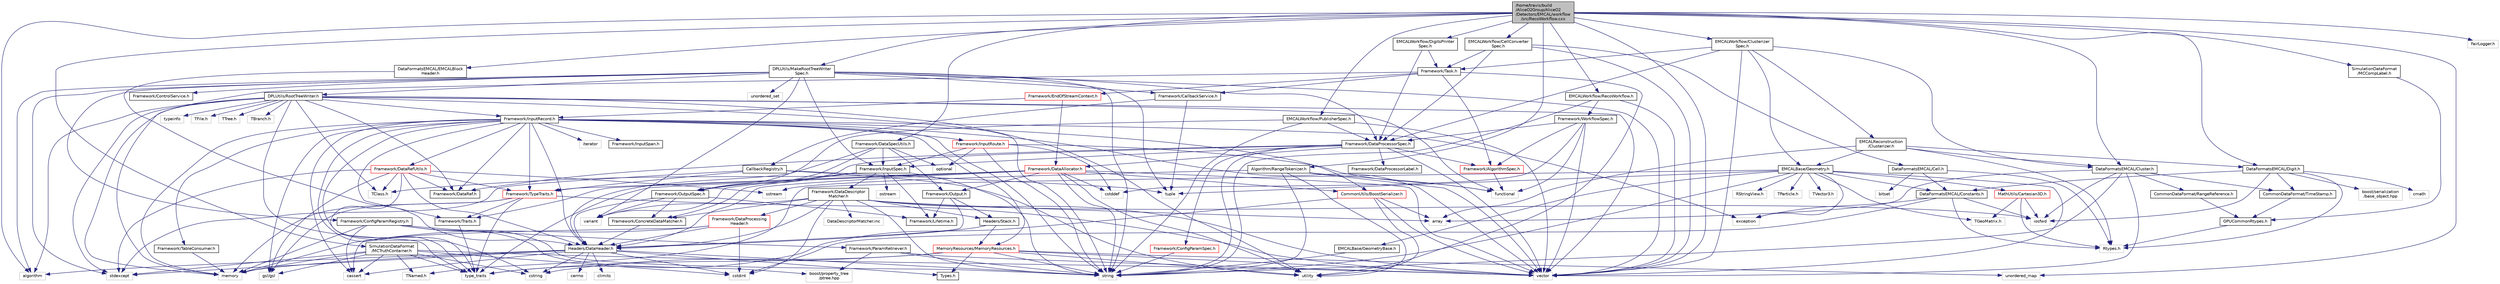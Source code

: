 digraph "/home/travis/build/AliceO2Group/AliceO2/Detectors/EMCAL/workflow/src/RecoWorkflow.cxx"
{
 // INTERACTIVE_SVG=YES
  bgcolor="transparent";
  edge [fontname="Helvetica",fontsize="10",labelfontname="Helvetica",labelfontsize="10"];
  node [fontname="Helvetica",fontsize="10",shape=record];
  Node0 [label="/home/travis/build\l/AliceO2Group/AliceO2\l/Detectors/EMCAL/workflow\l/src/RecoWorkflow.cxx",height=0.2,width=0.4,color="black", fillcolor="grey75", style="filled", fontcolor="black"];
  Node0 -> Node1 [color="midnightblue",fontsize="10",style="solid",fontname="Helvetica"];
  Node1 [label="algorithm",height=0.2,width=0.4,color="grey75"];
  Node0 -> Node2 [color="midnightblue",fontsize="10",style="solid",fontname="Helvetica"];
  Node2 [label="unordered_map",height=0.2,width=0.4,color="grey75"];
  Node0 -> Node3 [color="midnightblue",fontsize="10",style="solid",fontname="Helvetica"];
  Node3 [label="vector",height=0.2,width=0.4,color="grey75"];
  Node0 -> Node4 [color="midnightblue",fontsize="10",style="solid",fontname="Helvetica"];
  Node4 [label="FairLogger.h",height=0.2,width=0.4,color="grey75"];
  Node0 -> Node5 [color="midnightblue",fontsize="10",style="solid",fontname="Helvetica"];
  Node5 [label="Algorithm/RangeTokenizer.h",height=0.2,width=0.4,color="black",URL="$db/dc5/RangeTokenizer_8h.html",tooltip="Helper function to tokenize sequences and ranges of integral numbers. "];
  Node5 -> Node3 [color="midnightblue",fontsize="10",style="solid",fontname="Helvetica"];
  Node5 -> Node6 [color="midnightblue",fontsize="10",style="solid",fontname="Helvetica"];
  Node6 [label="string",height=0.2,width=0.4,color="grey75"];
  Node5 -> Node7 [color="midnightblue",fontsize="10",style="solid",fontname="Helvetica"];
  Node7 [label="sstream",height=0.2,width=0.4,color="grey75"];
  Node5 -> Node8 [color="midnightblue",fontsize="10",style="solid",fontname="Helvetica"];
  Node8 [label="utility",height=0.2,width=0.4,color="grey75"];
  Node5 -> Node9 [color="midnightblue",fontsize="10",style="solid",fontname="Helvetica"];
  Node9 [label="functional",height=0.2,width=0.4,color="grey75"];
  Node0 -> Node10 [color="midnightblue",fontsize="10",style="solid",fontname="Helvetica"];
  Node10 [label="DPLUtils/MakeRootTreeWriter\lSpec.h",height=0.2,width=0.4,color="black",URL="$d5/dc8/MakeRootTreeWriterSpec_8h.html",tooltip="Configurable generator for RootTreeWriter processor spec. "];
  Node10 -> Node11 [color="midnightblue",fontsize="10",style="solid",fontname="Helvetica"];
  Node11 [label="DPLUtils/RootTreeWriter.h",height=0.2,width=0.4,color="black",URL="$dd/d8d/RootTreeWriter_8h.html",tooltip="A generic writer for ROOT TTrees. "];
  Node11 -> Node12 [color="midnightblue",fontsize="10",style="solid",fontname="Helvetica"];
  Node12 [label="Framework/InputRecord.h",height=0.2,width=0.4,color="black",URL="$d6/d5c/InputRecord_8h.html"];
  Node12 -> Node13 [color="midnightblue",fontsize="10",style="solid",fontname="Helvetica"];
  Node13 [label="Framework/DataRef.h",height=0.2,width=0.4,color="black",URL="$d5/dfb/DataRef_8h.html"];
  Node12 -> Node14 [color="midnightblue",fontsize="10",style="solid",fontname="Helvetica"];
  Node14 [label="Framework/DataRefUtils.h",height=0.2,width=0.4,color="red",URL="$d5/db8/DataRefUtils_8h.html"];
  Node14 -> Node13 [color="midnightblue",fontsize="10",style="solid",fontname="Helvetica"];
  Node14 -> Node38 [color="midnightblue",fontsize="10",style="solid",fontname="Helvetica"];
  Node38 [label="Framework/TypeTraits.h",height=0.2,width=0.4,color="red",URL="$d0/d95/TypeTraits_8h.html"];
  Node38 -> Node31 [color="midnightblue",fontsize="10",style="solid",fontname="Helvetica"];
  Node31 [label="type_traits",height=0.2,width=0.4,color="grey75"];
  Node38 -> Node3 [color="midnightblue",fontsize="10",style="solid",fontname="Helvetica"];
  Node38 -> Node23 [color="midnightblue",fontsize="10",style="solid",fontname="Helvetica"];
  Node23 [label="memory",height=0.2,width=0.4,color="grey75"];
  Node38 -> Node39 [color="midnightblue",fontsize="10",style="solid",fontname="Helvetica"];
  Node39 [label="Framework/Traits.h",height=0.2,width=0.4,color="black",URL="$db/d31/Traits_8h.html"];
  Node39 -> Node31 [color="midnightblue",fontsize="10",style="solid",fontname="Helvetica"];
  Node38 -> Node42 [color="midnightblue",fontsize="10",style="solid",fontname="Helvetica"];
  Node42 [label="gsl/gsl",height=0.2,width=0.4,color="grey75"];
  Node14 -> Node56 [color="midnightblue",fontsize="10",style="solid",fontname="Helvetica"];
  Node56 [label="Headers/DataHeader.h",height=0.2,width=0.4,color="black",URL="$dc/dcd/DataHeader_8h.html"];
  Node56 -> Node57 [color="midnightblue",fontsize="10",style="solid",fontname="Helvetica"];
  Node57 [label="cstdint",height=0.2,width=0.4,color="grey75"];
  Node56 -> Node23 [color="midnightblue",fontsize="10",style="solid",fontname="Helvetica"];
  Node56 -> Node58 [color="midnightblue",fontsize="10",style="solid",fontname="Helvetica"];
  Node58 [label="cassert",height=0.2,width=0.4,color="grey75"];
  Node56 -> Node30 [color="midnightblue",fontsize="10",style="solid",fontname="Helvetica"];
  Node30 [label="cstring",height=0.2,width=0.4,color="grey75"];
  Node56 -> Node1 [color="midnightblue",fontsize="10",style="solid",fontname="Helvetica"];
  Node56 -> Node59 [color="midnightblue",fontsize="10",style="solid",fontname="Helvetica"];
  Node59 [label="stdexcept",height=0.2,width=0.4,color="grey75"];
  Node56 -> Node6 [color="midnightblue",fontsize="10",style="solid",fontname="Helvetica"];
  Node56 -> Node60 [color="midnightblue",fontsize="10",style="solid",fontname="Helvetica"];
  Node60 [label="climits",height=0.2,width=0.4,color="grey75"];
  Node56 -> Node36 [color="midnightblue",fontsize="10",style="solid",fontname="Helvetica"];
  Node36 [label="Types.h",height=0.2,width=0.4,color="black",URL="$d7/df8/Types_8h.html"];
  Node56 -> Node61 [color="midnightblue",fontsize="10",style="solid",fontname="Helvetica"];
  Node61 [label="cerrno",height=0.2,width=0.4,color="grey75"];
  Node14 -> Node62 [color="midnightblue",fontsize="10",style="solid",fontname="Helvetica"];
  Node62 [label="TClass.h",height=0.2,width=0.4,color="grey75"];
  Node14 -> Node42 [color="midnightblue",fontsize="10",style="solid",fontname="Helvetica"];
  Node14 -> Node59 [color="midnightblue",fontsize="10",style="solid",fontname="Helvetica"];
  Node14 -> Node7 [color="midnightblue",fontsize="10",style="solid",fontname="Helvetica"];
  Node14 -> Node31 [color="midnightblue",fontsize="10",style="solid",fontname="Helvetica"];
  Node12 -> Node63 [color="midnightblue",fontsize="10",style="solid",fontname="Helvetica"];
  Node63 [label="Framework/InputRoute.h",height=0.2,width=0.4,color="red",URL="$d5/d19/InputRoute_8h.html"];
  Node63 -> Node66 [color="midnightblue",fontsize="10",style="solid",fontname="Helvetica"];
  Node66 [label="Framework/InputSpec.h",height=0.2,width=0.4,color="black",URL="$d5/d3f/InputSpec_8h.html"];
  Node66 -> Node65 [color="midnightblue",fontsize="10",style="solid",fontname="Helvetica"];
  Node65 [label="Framework/Lifetime.h",height=0.2,width=0.4,color="black",URL="$dc/dca/Lifetime_8h.html"];
  Node66 -> Node67 [color="midnightblue",fontsize="10",style="solid",fontname="Helvetica"];
  Node67 [label="Framework/ConcreteDataMatcher.h",height=0.2,width=0.4,color="black",URL="$d0/d1b/ConcreteDataMatcher_8h.html"];
  Node67 -> Node56 [color="midnightblue",fontsize="10",style="solid",fontname="Helvetica"];
  Node66 -> Node68 [color="midnightblue",fontsize="10",style="solid",fontname="Helvetica"];
  Node68 [label="Framework/DataDescriptor\lMatcher.h",height=0.2,width=0.4,color="black",URL="$d3/da3/DataDescriptorMatcher_8h.html"];
  Node68 -> Node67 [color="midnightblue",fontsize="10",style="solid",fontname="Helvetica"];
  Node68 -> Node69 [color="midnightblue",fontsize="10",style="solid",fontname="Helvetica"];
  Node69 [label="Framework/DataProcessing\lHeader.h",height=0.2,width=0.4,color="red",URL="$d6/dc9/DataProcessingHeader_8h.html"];
  Node69 -> Node56 [color="midnightblue",fontsize="10",style="solid",fontname="Helvetica"];
  Node69 -> Node57 [color="midnightblue",fontsize="10",style="solid",fontname="Helvetica"];
  Node69 -> Node23 [color="midnightblue",fontsize="10",style="solid",fontname="Helvetica"];
  Node69 -> Node58 [color="midnightblue",fontsize="10",style="solid",fontname="Helvetica"];
  Node68 -> Node56 [color="midnightblue",fontsize="10",style="solid",fontname="Helvetica"];
  Node68 -> Node71 [color="midnightblue",fontsize="10",style="solid",fontname="Helvetica"];
  Node71 [label="Headers/Stack.h",height=0.2,width=0.4,color="black",URL="$d4/d00/Headers_2include_2Headers_2Stack_8h.html"];
  Node71 -> Node25 [color="midnightblue",fontsize="10",style="solid",fontname="Helvetica"];
  Node25 [label="MemoryResources/MemoryResources.h",height=0.2,width=0.4,color="red",URL="$dc/d03/MemoryResources_8h.html"];
  Node25 -> Node30 [color="midnightblue",fontsize="10",style="solid",fontname="Helvetica"];
  Node25 -> Node6 [color="midnightblue",fontsize="10",style="solid",fontname="Helvetica"];
  Node25 -> Node31 [color="midnightblue",fontsize="10",style="solid",fontname="Helvetica"];
  Node25 -> Node8 [color="midnightblue",fontsize="10",style="solid",fontname="Helvetica"];
  Node25 -> Node3 [color="midnightblue",fontsize="10",style="solid",fontname="Helvetica"];
  Node25 -> Node2 [color="midnightblue",fontsize="10",style="solid",fontname="Helvetica"];
  Node25 -> Node36 [color="midnightblue",fontsize="10",style="solid",fontname="Helvetica"];
  Node71 -> Node56 [color="midnightblue",fontsize="10",style="solid",fontname="Helvetica"];
  Node68 -> Node44 [color="midnightblue",fontsize="10",style="solid",fontname="Helvetica"];
  Node44 [label="array",height=0.2,width=0.4,color="grey75"];
  Node68 -> Node57 [color="midnightblue",fontsize="10",style="solid",fontname="Helvetica"];
  Node68 -> Node72 [color="midnightblue",fontsize="10",style="solid",fontname="Helvetica"];
  Node72 [label="iosfwd",height=0.2,width=0.4,color="grey75"];
  Node68 -> Node6 [color="midnightblue",fontsize="10",style="solid",fontname="Helvetica"];
  Node68 -> Node73 [color="midnightblue",fontsize="10",style="solid",fontname="Helvetica"];
  Node73 [label="variant",height=0.2,width=0.4,color="grey75"];
  Node68 -> Node3 [color="midnightblue",fontsize="10",style="solid",fontname="Helvetica"];
  Node68 -> Node74 [color="midnightblue",fontsize="10",style="solid",fontname="Helvetica"];
  Node74 [label="DataDescriptorMatcher.inc",height=0.2,width=0.4,color="grey75"];
  Node66 -> Node6 [color="midnightblue",fontsize="10",style="solid",fontname="Helvetica"];
  Node66 -> Node75 [color="midnightblue",fontsize="10",style="solid",fontname="Helvetica"];
  Node75 [label="ostream",height=0.2,width=0.4,color="grey75"];
  Node66 -> Node73 [color="midnightblue",fontsize="10",style="solid",fontname="Helvetica"];
  Node63 -> Node76 [color="midnightblue",fontsize="10",style="solid",fontname="Helvetica"];
  Node76 [label="cstddef",height=0.2,width=0.4,color="grey75"];
  Node63 -> Node6 [color="midnightblue",fontsize="10",style="solid",fontname="Helvetica"];
  Node63 -> Node9 [color="midnightblue",fontsize="10",style="solid",fontname="Helvetica"];
  Node63 -> Node77 [color="midnightblue",fontsize="10",style="solid",fontname="Helvetica"];
  Node77 [label="optional",height=0.2,width=0.4,color="grey75"];
  Node12 -> Node38 [color="midnightblue",fontsize="10",style="solid",fontname="Helvetica"];
  Node12 -> Node78 [color="midnightblue",fontsize="10",style="solid",fontname="Helvetica"];
  Node78 [label="Framework/InputSpan.h",height=0.2,width=0.4,color="black",URL="$da/d0f/InputSpan_8h.html"];
  Node12 -> Node79 [color="midnightblue",fontsize="10",style="solid",fontname="Helvetica"];
  Node79 [label="Framework/TableConsumer.h",height=0.2,width=0.4,color="black",URL="$dc/d03/TableConsumer_8h.html"];
  Node79 -> Node23 [color="midnightblue",fontsize="10",style="solid",fontname="Helvetica"];
  Node12 -> Node39 [color="midnightblue",fontsize="10",style="solid",fontname="Helvetica"];
  Node12 -> Node25 [color="midnightblue",fontsize="10",style="solid",fontname="Helvetica"];
  Node12 -> Node56 [color="midnightblue",fontsize="10",style="solid",fontname="Helvetica"];
  Node12 -> Node43 [color="midnightblue",fontsize="10",style="solid",fontname="Helvetica"];
  Node43 [label="CommonUtils/BoostSerializer.h",height=0.2,width=0.4,color="red",URL="$d7/d91/BoostSerializer_8h.html",tooltip="Templatised boost serializer/deserializer for containers and base types. "];
  Node43 -> Node8 [color="midnightblue",fontsize="10",style="solid",fontname="Helvetica"];
  Node43 -> Node31 [color="midnightblue",fontsize="10",style="solid",fontname="Helvetica"];
  Node43 -> Node44 [color="midnightblue",fontsize="10",style="solid",fontname="Helvetica"];
  Node43 -> Node3 [color="midnightblue",fontsize="10",style="solid",fontname="Helvetica"];
  Node12 -> Node42 [color="midnightblue",fontsize="10",style="solid",fontname="Helvetica"];
  Node12 -> Node80 [color="midnightblue",fontsize="10",style="solid",fontname="Helvetica"];
  Node80 [label="iterator",height=0.2,width=0.4,color="grey75"];
  Node12 -> Node6 [color="midnightblue",fontsize="10",style="solid",fontname="Helvetica"];
  Node12 -> Node3 [color="midnightblue",fontsize="10",style="solid",fontname="Helvetica"];
  Node12 -> Node30 [color="midnightblue",fontsize="10",style="solid",fontname="Helvetica"];
  Node12 -> Node58 [color="midnightblue",fontsize="10",style="solid",fontname="Helvetica"];
  Node12 -> Node81 [color="midnightblue",fontsize="10",style="solid",fontname="Helvetica"];
  Node81 [label="exception",height=0.2,width=0.4,color="grey75"];
  Node12 -> Node23 [color="midnightblue",fontsize="10",style="solid",fontname="Helvetica"];
  Node12 -> Node31 [color="midnightblue",fontsize="10",style="solid",fontname="Helvetica"];
  Node11 -> Node13 [color="midnightblue",fontsize="10",style="solid",fontname="Helvetica"];
  Node11 -> Node82 [color="midnightblue",fontsize="10",style="solid",fontname="Helvetica"];
  Node82 [label="TFile.h",height=0.2,width=0.4,color="grey75"];
  Node11 -> Node83 [color="midnightblue",fontsize="10",style="solid",fontname="Helvetica"];
  Node83 [label="TTree.h",height=0.2,width=0.4,color="grey75"];
  Node11 -> Node84 [color="midnightblue",fontsize="10",style="solid",fontname="Helvetica"];
  Node84 [label="TBranch.h",height=0.2,width=0.4,color="grey75"];
  Node11 -> Node62 [color="midnightblue",fontsize="10",style="solid",fontname="Helvetica"];
  Node11 -> Node3 [color="midnightblue",fontsize="10",style="solid",fontname="Helvetica"];
  Node11 -> Node9 [color="midnightblue",fontsize="10",style="solid",fontname="Helvetica"];
  Node11 -> Node6 [color="midnightblue",fontsize="10",style="solid",fontname="Helvetica"];
  Node11 -> Node59 [color="midnightblue",fontsize="10",style="solid",fontname="Helvetica"];
  Node11 -> Node31 [color="midnightblue",fontsize="10",style="solid",fontname="Helvetica"];
  Node11 -> Node85 [color="midnightblue",fontsize="10",style="solid",fontname="Helvetica"];
  Node85 [label="typeinfo",height=0.2,width=0.4,color="grey75"];
  Node11 -> Node23 [color="midnightblue",fontsize="10",style="solid",fontname="Helvetica"];
  Node11 -> Node8 [color="midnightblue",fontsize="10",style="solid",fontname="Helvetica"];
  Node11 -> Node1 [color="midnightblue",fontsize="10",style="solid",fontname="Helvetica"];
  Node10 -> Node66 [color="midnightblue",fontsize="10",style="solid",fontname="Helvetica"];
  Node10 -> Node86 [color="midnightblue",fontsize="10",style="solid",fontname="Helvetica"];
  Node86 [label="Framework/ConfigParamRegistry.h",height=0.2,width=0.4,color="black",URL="$de/dc6/ConfigParamRegistry_8h.html"];
  Node86 -> Node87 [color="midnightblue",fontsize="10",style="solid",fontname="Helvetica"];
  Node87 [label="Framework/ParamRetriever.h",height=0.2,width=0.4,color="black",URL="$df/d72/ParamRetriever_8h.html"];
  Node87 -> Node88 [color="midnightblue",fontsize="10",style="solid",fontname="Helvetica"];
  Node88 [label="boost/property_tree\l/ptree.hpp",height=0.2,width=0.4,color="grey75"];
  Node87 -> Node6 [color="midnightblue",fontsize="10",style="solid",fontname="Helvetica"];
  Node87 -> Node3 [color="midnightblue",fontsize="10",style="solid",fontname="Helvetica"];
  Node86 -> Node88 [color="midnightblue",fontsize="10",style="solid",fontname="Helvetica"];
  Node86 -> Node23 [color="midnightblue",fontsize="10",style="solid",fontname="Helvetica"];
  Node86 -> Node6 [color="midnightblue",fontsize="10",style="solid",fontname="Helvetica"];
  Node86 -> Node58 [color="midnightblue",fontsize="10",style="solid",fontname="Helvetica"];
  Node10 -> Node89 [color="midnightblue",fontsize="10",style="solid",fontname="Helvetica"];
  Node89 [label="Framework/DataProcessorSpec.h",height=0.2,width=0.4,color="black",URL="$d0/df4/DataProcessorSpec_8h.html"];
  Node89 -> Node90 [color="midnightblue",fontsize="10",style="solid",fontname="Helvetica"];
  Node90 [label="Framework/AlgorithmSpec.h",height=0.2,width=0.4,color="red",URL="$d0/d14/AlgorithmSpec_8h.html"];
  Node90 -> Node9 [color="midnightblue",fontsize="10",style="solid",fontname="Helvetica"];
  Node89 -> Node133 [color="midnightblue",fontsize="10",style="solid",fontname="Helvetica"];
  Node133 [label="Framework/ConfigParamSpec.h",height=0.2,width=0.4,color="red",URL="$d0/d1c/ConfigParamSpec_8h.html"];
  Node133 -> Node6 [color="midnightblue",fontsize="10",style="solid",fontname="Helvetica"];
  Node89 -> Node92 [color="midnightblue",fontsize="10",style="solid",fontname="Helvetica"];
  Node92 [label="Framework/DataAllocator.h",height=0.2,width=0.4,color="red",URL="$d1/d28/DataAllocator_8h.html"];
  Node92 -> Node43 [color="midnightblue",fontsize="10",style="solid",fontname="Helvetica"];
  Node92 -> Node106 [color="midnightblue",fontsize="10",style="solid",fontname="Helvetica"];
  Node106 [label="Framework/Output.h",height=0.2,width=0.4,color="black",URL="$d3/ddf/Output_8h.html"];
  Node106 -> Node56 [color="midnightblue",fontsize="10",style="solid",fontname="Helvetica"];
  Node106 -> Node65 [color="midnightblue",fontsize="10",style="solid",fontname="Helvetica"];
  Node106 -> Node71 [color="midnightblue",fontsize="10",style="solid",fontname="Helvetica"];
  Node92 -> Node38 [color="midnightblue",fontsize="10",style="solid",fontname="Helvetica"];
  Node92 -> Node39 [color="midnightblue",fontsize="10",style="solid",fontname="Helvetica"];
  Node92 -> Node56 [color="midnightblue",fontsize="10",style="solid",fontname="Helvetica"];
  Node92 -> Node62 [color="midnightblue",fontsize="10",style="solid",fontname="Helvetica"];
  Node92 -> Node3 [color="midnightblue",fontsize="10",style="solid",fontname="Helvetica"];
  Node92 -> Node6 [color="midnightblue",fontsize="10",style="solid",fontname="Helvetica"];
  Node92 -> Node8 [color="midnightblue",fontsize="10",style="solid",fontname="Helvetica"];
  Node92 -> Node31 [color="midnightblue",fontsize="10",style="solid",fontname="Helvetica"];
  Node92 -> Node76 [color="midnightblue",fontsize="10",style="solid",fontname="Helvetica"];
  Node89 -> Node137 [color="midnightblue",fontsize="10",style="solid",fontname="Helvetica"];
  Node137 [label="Framework/DataProcessorLabel.h",height=0.2,width=0.4,color="black",URL="$d1/df2/DataProcessorLabel_8h.html"];
  Node89 -> Node13 [color="midnightblue",fontsize="10",style="solid",fontname="Helvetica"];
  Node89 -> Node66 [color="midnightblue",fontsize="10",style="solid",fontname="Helvetica"];
  Node89 -> Node109 [color="midnightblue",fontsize="10",style="solid",fontname="Helvetica"];
  Node109 [label="Framework/OutputSpec.h",height=0.2,width=0.4,color="black",URL="$db/d2d/OutputSpec_8h.html"];
  Node109 -> Node56 [color="midnightblue",fontsize="10",style="solid",fontname="Helvetica"];
  Node109 -> Node65 [color="midnightblue",fontsize="10",style="solid",fontname="Helvetica"];
  Node109 -> Node67 [color="midnightblue",fontsize="10",style="solid",fontname="Helvetica"];
  Node109 -> Node73 [color="midnightblue",fontsize="10",style="solid",fontname="Helvetica"];
  Node89 -> Node6 [color="midnightblue",fontsize="10",style="solid",fontname="Helvetica"];
  Node89 -> Node3 [color="midnightblue",fontsize="10",style="solid",fontname="Helvetica"];
  Node10 -> Node138 [color="midnightblue",fontsize="10",style="solid",fontname="Helvetica"];
  Node138 [label="Framework/CallbackService.h",height=0.2,width=0.4,color="black",URL="$d9/d7f/CallbackService_8h.html"];
  Node138 -> Node139 [color="midnightblue",fontsize="10",style="solid",fontname="Helvetica"];
  Node139 [label="CallbackRegistry.h",height=0.2,width=0.4,color="black",URL="$d7/d3e/CallbackRegistry_8h.html",tooltip="A generic registry for callbacks. "];
  Node139 -> Node38 [color="midnightblue",fontsize="10",style="solid",fontname="Helvetica"];
  Node139 -> Node127 [color="midnightblue",fontsize="10",style="solid",fontname="Helvetica"];
  Node127 [label="tuple",height=0.2,width=0.4,color="grey75"];
  Node139 -> Node59 [color="midnightblue",fontsize="10",style="solid",fontname="Helvetica"];
  Node139 -> Node8 [color="midnightblue",fontsize="10",style="solid",fontname="Helvetica"];
  Node138 -> Node127 [color="midnightblue",fontsize="10",style="solid",fontname="Helvetica"];
  Node10 -> Node140 [color="midnightblue",fontsize="10",style="solid",fontname="Helvetica"];
  Node140 [label="Framework/ControlService.h",height=0.2,width=0.4,color="black",URL="$d2/d43/ControlService_8h.html"];
  Node10 -> Node1 [color="midnightblue",fontsize="10",style="solid",fontname="Helvetica"];
  Node10 -> Node3 [color="midnightblue",fontsize="10",style="solid",fontname="Helvetica"];
  Node10 -> Node6 [color="midnightblue",fontsize="10",style="solid",fontname="Helvetica"];
  Node10 -> Node59 [color="midnightblue",fontsize="10",style="solid",fontname="Helvetica"];
  Node10 -> Node73 [color="midnightblue",fontsize="10",style="solid",fontname="Helvetica"];
  Node10 -> Node141 [color="midnightblue",fontsize="10",style="solid",fontname="Helvetica"];
  Node141 [label="unordered_set",height=0.2,width=0.4,color="grey75"];
  Node10 -> Node127 [color="midnightblue",fontsize="10",style="solid",fontname="Helvetica"];
  Node0 -> Node142 [color="midnightblue",fontsize="10",style="solid",fontname="Helvetica"];
  Node142 [label="DataFormatsEMCAL/EMCALBlock\lHeader.h",height=0.2,width=0.4,color="black",URL="$da/d0f/EMCALBlockHeader_8h.html"];
  Node142 -> Node56 [color="midnightblue",fontsize="10",style="solid",fontname="Helvetica"];
  Node0 -> Node143 [color="midnightblue",fontsize="10",style="solid",fontname="Helvetica"];
  Node143 [label="DataFormatsEMCAL/Digit.h",height=0.2,width=0.4,color="black",URL="$d3/d6e/DataFormats_2Detectors_2EMCAL_2include_2DataFormatsEMCAL_2Digit_8h.html"];
  Node143 -> Node72 [color="midnightblue",fontsize="10",style="solid",fontname="Helvetica"];
  Node143 -> Node144 [color="midnightblue",fontsize="10",style="solid",fontname="Helvetica"];
  Node144 [label="cmath",height=0.2,width=0.4,color="grey75"];
  Node143 -> Node145 [color="midnightblue",fontsize="10",style="solid",fontname="Helvetica"];
  Node145 [label="Rtypes.h",height=0.2,width=0.4,color="grey75"];
  Node143 -> Node146 [color="midnightblue",fontsize="10",style="solid",fontname="Helvetica"];
  Node146 [label="CommonDataFormat/TimeStamp.h",height=0.2,width=0.4,color="black",URL="$df/d5d/common_2include_2CommonDataFormat_2TimeStamp_8h.html"];
  Node146 -> Node147 [color="midnightblue",fontsize="10",style="solid",fontname="Helvetica"];
  Node147 [label="GPUCommonRtypes.h",height=0.2,width=0.4,color="black",URL="$d2/d45/GPUCommonRtypes_8h.html"];
  Node147 -> Node145 [color="midnightblue",fontsize="10",style="solid",fontname="Helvetica"];
  Node143 -> Node148 [color="midnightblue",fontsize="10",style="solid",fontname="Helvetica"];
  Node148 [label="DataFormatsEMCAL/Constants.h",height=0.2,width=0.4,color="black",URL="$dd/dda/DataFormats_2Detectors_2EMCAL_2include_2DataFormatsEMCAL_2Constants_8h.html"];
  Node148 -> Node145 [color="midnightblue",fontsize="10",style="solid",fontname="Helvetica"];
  Node148 -> Node72 [color="midnightblue",fontsize="10",style="solid",fontname="Helvetica"];
  Node148 -> Node81 [color="midnightblue",fontsize="10",style="solid",fontname="Helvetica"];
  Node148 -> Node57 [color="midnightblue",fontsize="10",style="solid",fontname="Helvetica"];
  Node143 -> Node149 [color="midnightblue",fontsize="10",style="solid",fontname="Helvetica"];
  Node149 [label="boost/serialization\l/base_object.hpp",height=0.2,width=0.4,color="grey75"];
  Node0 -> Node150 [color="midnightblue",fontsize="10",style="solid",fontname="Helvetica"];
  Node150 [label="DataFormatsEMCAL/Cluster.h",height=0.2,width=0.4,color="black",URL="$dc/d27/DataFormats_2Detectors_2EMCAL_2include_2DataFormatsEMCAL_2Cluster_8h.html"];
  Node150 -> Node44 [color="midnightblue",fontsize="10",style="solid",fontname="Helvetica"];
  Node150 -> Node72 [color="midnightblue",fontsize="10",style="solid",fontname="Helvetica"];
  Node150 -> Node6 [color="midnightblue",fontsize="10",style="solid",fontname="Helvetica"];
  Node150 -> Node3 [color="midnightblue",fontsize="10",style="solid",fontname="Helvetica"];
  Node150 -> Node146 [color="midnightblue",fontsize="10",style="solid",fontname="Helvetica"];
  Node150 -> Node151 [color="midnightblue",fontsize="10",style="solid",fontname="Helvetica"];
  Node151 [label="CommonDataFormat/RangeReference.h",height=0.2,width=0.4,color="black",URL="$de/d64/RangeReference_8h.html",tooltip="Class to refer to the 1st entry and N elements of some group in the continuous container. "];
  Node151 -> Node147 [color="midnightblue",fontsize="10",style="solid",fontname="Helvetica"];
  Node0 -> Node152 [color="midnightblue",fontsize="10",style="solid",fontname="Helvetica"];
  Node152 [label="EMCALWorkflow/RecoWorkflow.h",height=0.2,width=0.4,color="black",URL="$d2/d93/EMCAL_2workflow_2include_2EMCALWorkflow_2RecoWorkflow_8h.html"];
  Node152 -> Node153 [color="midnightblue",fontsize="10",style="solid",fontname="Helvetica"];
  Node153 [label="Framework/WorkflowSpec.h",height=0.2,width=0.4,color="black",URL="$df/da1/WorkflowSpec_8h.html"];
  Node153 -> Node89 [color="midnightblue",fontsize="10",style="solid",fontname="Helvetica"];
  Node153 -> Node90 [color="midnightblue",fontsize="10",style="solid",fontname="Helvetica"];
  Node153 -> Node3 [color="midnightblue",fontsize="10",style="solid",fontname="Helvetica"];
  Node153 -> Node9 [color="midnightblue",fontsize="10",style="solid",fontname="Helvetica"];
  Node153 -> Node76 [color="midnightblue",fontsize="10",style="solid",fontname="Helvetica"];
  Node152 -> Node6 [color="midnightblue",fontsize="10",style="solid",fontname="Helvetica"];
  Node152 -> Node3 [color="midnightblue",fontsize="10",style="solid",fontname="Helvetica"];
  Node0 -> Node154 [color="midnightblue",fontsize="10",style="solid",fontname="Helvetica"];
  Node154 [label="EMCALWorkflow/CellConverter\lSpec.h",height=0.2,width=0.4,color="black",URL="$d3/ddf/EMCAL_2workflow_2include_2EMCALWorkflow_2CellConverterSpec_8h.html"];
  Node154 -> Node3 [color="midnightblue",fontsize="10",style="solid",fontname="Helvetica"];
  Node154 -> Node155 [color="midnightblue",fontsize="10",style="solid",fontname="Helvetica"];
  Node155 [label="DataFormatsEMCAL/Cell.h",height=0.2,width=0.4,color="black",URL="$d5/dd3/DataFormats_2Detectors_2EMCAL_2include_2DataFormatsEMCAL_2Cell_8h.html"];
  Node155 -> Node156 [color="midnightblue",fontsize="10",style="solid",fontname="Helvetica"];
  Node156 [label="bitset",height=0.2,width=0.4,color="grey75"];
  Node155 -> Node145 [color="midnightblue",fontsize="10",style="solid",fontname="Helvetica"];
  Node155 -> Node148 [color="midnightblue",fontsize="10",style="solid",fontname="Helvetica"];
  Node154 -> Node89 [color="midnightblue",fontsize="10",style="solid",fontname="Helvetica"];
  Node154 -> Node157 [color="midnightblue",fontsize="10",style="solid",fontname="Helvetica"];
  Node157 [label="Framework/Task.h",height=0.2,width=0.4,color="black",URL="$df/d4f/Task_8h.html"];
  Node157 -> Node90 [color="midnightblue",fontsize="10",style="solid",fontname="Helvetica"];
  Node157 -> Node138 [color="midnightblue",fontsize="10",style="solid",fontname="Helvetica"];
  Node157 -> Node158 [color="midnightblue",fontsize="10",style="solid",fontname="Helvetica"];
  Node158 [label="Framework/EndOfStreamContext.h",height=0.2,width=0.4,color="red",URL="$d0/d77/EndOfStreamContext_8h.html"];
  Node158 -> Node12 [color="midnightblue",fontsize="10",style="solid",fontname="Helvetica"];
  Node158 -> Node92 [color="midnightblue",fontsize="10",style="solid",fontname="Helvetica"];
  Node157 -> Node8 [color="midnightblue",fontsize="10",style="solid",fontname="Helvetica"];
  Node157 -> Node23 [color="midnightblue",fontsize="10",style="solid",fontname="Helvetica"];
  Node0 -> Node159 [color="midnightblue",fontsize="10",style="solid",fontname="Helvetica"];
  Node159 [label="EMCALWorkflow/Clusterizer\lSpec.h",height=0.2,width=0.4,color="black",URL="$d2/dd1/EMCAL_2workflow_2include_2EMCALWorkflow_2ClusterizerSpec_8h.html"];
  Node159 -> Node3 [color="midnightblue",fontsize="10",style="solid",fontname="Helvetica"];
  Node159 -> Node150 [color="midnightblue",fontsize="10",style="solid",fontname="Helvetica"];
  Node159 -> Node160 [color="midnightblue",fontsize="10",style="solid",fontname="Helvetica"];
  Node160 [label="EMCALBase/Geometry.h",height=0.2,width=0.4,color="black",URL="$dd/da8/EMCAL_2base_2include_2EMCALBase_2Geometry_8h.html"];
  Node160 -> Node81 [color="midnightblue",fontsize="10",style="solid",fontname="Helvetica"];
  Node160 -> Node6 [color="midnightblue",fontsize="10",style="solid",fontname="Helvetica"];
  Node160 -> Node127 [color="midnightblue",fontsize="10",style="solid",fontname="Helvetica"];
  Node160 -> Node3 [color="midnightblue",fontsize="10",style="solid",fontname="Helvetica"];
  Node160 -> Node161 [color="midnightblue",fontsize="10",style="solid",fontname="Helvetica"];
  Node161 [label="RStringView.h",height=0.2,width=0.4,color="grey75"];
  Node160 -> Node162 [color="midnightblue",fontsize="10",style="solid",fontname="Helvetica"];
  Node162 [label="TGeoMatrix.h",height=0.2,width=0.4,color="grey75"];
  Node160 -> Node163 [color="midnightblue",fontsize="10",style="solid",fontname="Helvetica"];
  Node163 [label="TNamed.h",height=0.2,width=0.4,color="grey75"];
  Node160 -> Node164 [color="midnightblue",fontsize="10",style="solid",fontname="Helvetica"];
  Node164 [label="TParticle.h",height=0.2,width=0.4,color="grey75"];
  Node160 -> Node165 [color="midnightblue",fontsize="10",style="solid",fontname="Helvetica"];
  Node165 [label="TVector3.h",height=0.2,width=0.4,color="grey75"];
  Node160 -> Node148 [color="midnightblue",fontsize="10",style="solid",fontname="Helvetica"];
  Node160 -> Node166 [color="midnightblue",fontsize="10",style="solid",fontname="Helvetica"];
  Node166 [label="EMCALBase/GeometryBase.h",height=0.2,width=0.4,color="black",URL="$d5/d5e/GeometryBase_8h.html"];
  Node166 -> Node6 [color="midnightblue",fontsize="10",style="solid",fontname="Helvetica"];
  Node160 -> Node167 [color="midnightblue",fontsize="10",style="solid",fontname="Helvetica"];
  Node167 [label="MathUtils/Cartesian3D.h",height=0.2,width=0.4,color="red",URL="$dd/d76/Cartesian3D_8h.html"];
  Node167 -> Node145 [color="midnightblue",fontsize="10",style="solid",fontname="Helvetica"];
  Node167 -> Node162 [color="midnightblue",fontsize="10",style="solid",fontname="Helvetica"];
  Node167 -> Node72 [color="midnightblue",fontsize="10",style="solid",fontname="Helvetica"];
  Node159 -> Node176 [color="midnightblue",fontsize="10",style="solid",fontname="Helvetica"];
  Node176 [label="EMCALReconstruction\l/Clusterizer.h",height=0.2,width=0.4,color="black",URL="$d5/d67/Detectors_2EMCAL_2reconstruction_2include_2EMCALReconstruction_2Clusterizer_8h.html"];
  Node176 -> Node44 [color="midnightblue",fontsize="10",style="solid",fontname="Helvetica"];
  Node176 -> Node145 [color="midnightblue",fontsize="10",style="solid",fontname="Helvetica"];
  Node176 -> Node150 [color="midnightblue",fontsize="10",style="solid",fontname="Helvetica"];
  Node176 -> Node143 [color="midnightblue",fontsize="10",style="solid",fontname="Helvetica"];
  Node176 -> Node160 [color="midnightblue",fontsize="10",style="solid",fontname="Helvetica"];
  Node159 -> Node89 [color="midnightblue",fontsize="10",style="solid",fontname="Helvetica"];
  Node159 -> Node157 [color="midnightblue",fontsize="10",style="solid",fontname="Helvetica"];
  Node0 -> Node177 [color="midnightblue",fontsize="10",style="solid",fontname="Helvetica"];
  Node177 [label="EMCALWorkflow/DigitsPrinter\lSpec.h",height=0.2,width=0.4,color="black",URL="$d3/d59/EMCAL_2workflow_2include_2EMCALWorkflow_2DigitsPrinterSpec_8h.html"];
  Node177 -> Node89 [color="midnightblue",fontsize="10",style="solid",fontname="Helvetica"];
  Node177 -> Node157 [color="midnightblue",fontsize="10",style="solid",fontname="Helvetica"];
  Node0 -> Node178 [color="midnightblue",fontsize="10",style="solid",fontname="Helvetica"];
  Node178 [label="EMCALWorkflow/PublisherSpec.h",height=0.2,width=0.4,color="black",URL="$d2/d55/EMCAL_2workflow_2include_2EMCALWorkflow_2PublisherSpec_8h.html"];
  Node178 -> Node89 [color="midnightblue",fontsize="10",style="solid",fontname="Helvetica"];
  Node178 -> Node109 [color="midnightblue",fontsize="10",style="solid",fontname="Helvetica"];
  Node178 -> Node6 [color="midnightblue",fontsize="10",style="solid",fontname="Helvetica"];
  Node178 -> Node3 [color="midnightblue",fontsize="10",style="solid",fontname="Helvetica"];
  Node0 -> Node179 [color="midnightblue",fontsize="10",style="solid",fontname="Helvetica"];
  Node179 [label="Framework/DataSpecUtils.h",height=0.2,width=0.4,color="black",URL="$d6/d68/DataSpecUtils_8h.html"];
  Node179 -> Node109 [color="midnightblue",fontsize="10",style="solid",fontname="Helvetica"];
  Node179 -> Node66 [color="midnightblue",fontsize="10",style="solid",fontname="Helvetica"];
  Node179 -> Node56 [color="midnightblue",fontsize="10",style="solid",fontname="Helvetica"];
  Node179 -> Node106 [color="midnightblue",fontsize="10",style="solid",fontname="Helvetica"];
  Node179 -> Node77 [color="midnightblue",fontsize="10",style="solid",fontname="Helvetica"];
  Node0 -> Node180 [color="midnightblue",fontsize="10",style="solid",fontname="Helvetica"];
  Node180 [label="SimulationDataFormat\l/MCCompLabel.h",height=0.2,width=0.4,color="black",URL="$d7/dcd/MCCompLabel_8h.html"];
  Node180 -> Node147 [color="midnightblue",fontsize="10",style="solid",fontname="Helvetica"];
  Node0 -> Node181 [color="midnightblue",fontsize="10",style="solid",fontname="Helvetica"];
  Node181 [label="SimulationDataFormat\l/MCTruthContainer.h",height=0.2,width=0.4,color="black",URL="$db/d14/MCTruthContainer_8h.html",tooltip="Definition of a container to keep Monte Carlo truth external to simulation objects. "];
  Node181 -> Node163 [color="midnightblue",fontsize="10",style="solid",fontname="Helvetica"];
  Node181 -> Node57 [color="midnightblue",fontsize="10",style="solid",fontname="Helvetica"];
  Node181 -> Node58 [color="midnightblue",fontsize="10",style="solid",fontname="Helvetica"];
  Node181 -> Node59 [color="midnightblue",fontsize="10",style="solid",fontname="Helvetica"];
  Node181 -> Node42 [color="midnightblue",fontsize="10",style="solid",fontname="Helvetica"];
  Node181 -> Node31 [color="midnightblue",fontsize="10",style="solid",fontname="Helvetica"];
  Node181 -> Node30 [color="midnightblue",fontsize="10",style="solid",fontname="Helvetica"];
  Node181 -> Node23 [color="midnightblue",fontsize="10",style="solid",fontname="Helvetica"];
  Node181 -> Node3 [color="midnightblue",fontsize="10",style="solid",fontname="Helvetica"];
}

